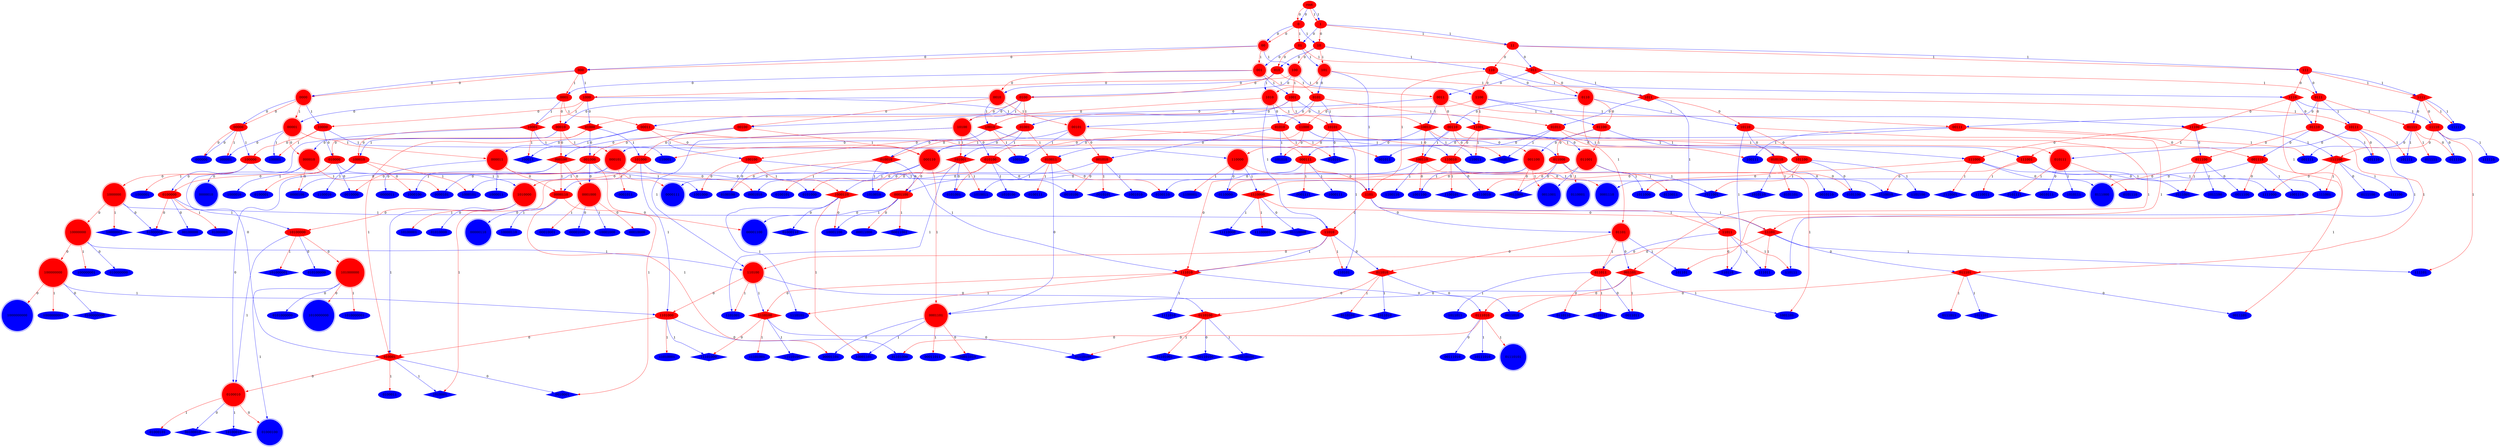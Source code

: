 digraph{ 
root  [color = red, style=filled]
0 [color = red, style=filled]
root -> 0 [color = red, label = 0] 
1 [color = red, style=filled]
root -> 1 [color = red, label = 1] 
root -> 0 [color = blue, label = 0] 
root -> 1 [color = blue, label = 1] 
00 [color = red, style=filled, shape=doublecircle]
0 -> 00 [color = red, label = 0] 
01 [color = red, style=filled]
0 -> 01 [color = red, label = 1] 
0 -> 00 [color = blue, label = 0] 
10 [color = red, style=filled]
0 -> 10 [color = blue, label = 1] 
1 -> 10 [color = red, label = 0] 
11 [color = red, style=filled]
1 -> 11 [color = red, label = 1] 
1 -> 01 [color = blue, label = 0] 
1 -> 11 [color = blue, label = 1] 
000 [color = red, style=filled]
00 -> 000 [color = red, label = 0] 
001 [color = red, style=filled, shape=doublecircle]
00 -> 001 [color = red, label = 1] 
00 -> 000 [color = blue, label = 0] 
100 [color = red, style=filled, shape=doublecircle]
00 -> 100 [color = blue, label = 1] 
010 [color = red, style=filled]
01 -> 010 [color = red, label = 0] 
011 [color = red, style=filled, shape=diamond]
01 -> 011 [color = red, label = 1] 
01 -> 001 [color = blue, label = 0] 
101 [color = red, style=filled, shape=doublecircle]
01 -> 101 [color = blue, label = 1] 
10 -> 100 [color = red, label = 0] 
10 -> 101 [color = red, label = 1] 
10 -> 010 [color = blue, label = 0] 
110 [color = red, style=filled]
10 -> 110 [color = blue, label = 1] 
11 -> 110 [color = red, label = 0] 
111 [color = red, style=filled]
11 -> 111 [color = red, label = 1] 
11 -> 011 [color = blue, label = 0] 
11 -> 111 [color = blue, label = 1] 
0000 [color = red, style=filled, shape=doublecircle]
000 -> 0000 [color = red, label = 0] 
0001 [color = red, style=filled]
000 -> 0001 [color = red, label = 1] 
000 -> 0000 [color = blue, label = 0] 
1000 [color = red, style=filled]
000 -> 1000 [color = blue, label = 1] 
0010 [color = red, style=filled, shape=doublecircle]
001 -> 0010 [color = red, label = 0] 
0011 [color = red, style=filled, shape=doublecircle]
001 -> 0011 [color = red, label = 1] 
001 -> 0001 [color = blue, label = 0] 
1001 [color = red, style=filled]
001 -> 1001 [color = blue, label = 1] 
100 -> 1000 [color = red, label = 0] 
100 -> 1001 [color = red, label = 1] 
0100 [color = red, style=filled]
100 -> 0100 [color = blue, label = 0] 
1100 [color = red, style=filled, shape=doublecircle]
100 -> 1100 [color = blue, label = 1] 
010 -> 0100 [color = red, label = 0] 
0101 [color = red, style=filled]
010 -> 0101 [color = red, label = 1] 
010 -> 0010 [color = blue, label = 0] 
1010 [color = red, style=filled, shape=doublecircle]
010 -> 1010 [color = blue, label = 1] 
0110 [color = red, style=filled, shape=doublecircle]
011 -> 0110 [color = red, label = 0] 
0111 [color = red, style=filled]
011 -> 0111 [color = red, label = 1] 
011 -> 0011 [color = blue, label = 0] 
1011 [color = red, style=filled, shape=diamond]
011 -> 1011 [color = blue, label = 1] 
101 -> 1010 [color = red, label = 0] 
101 -> 1011 [color = red, label = 1] 
101 -> 0101 [color = blue, label = 0] 
1101 [color = red, style=filled]
101 -> 1101 [color = blue, label = 1] 
110 -> 1100 [color = red, label = 0] 
110 -> 1101 [color = red, label = 1] 
110 -> 0110 [color = blue, label = 0] 
1110 [color = red, style=filled, shape=diamond]
110 -> 1110 [color = blue, label = 1] 
111 -> 1110 [color = red, label = 0] 
1111 [color = red, style=filled, shape=diamond]
111 -> 1111 [color = red, label = 1] 
111 -> 0111 [color = blue, label = 0] 
111 -> 1111 [color = blue, label = 1] 
00000 [color = red, style=filled]
0000 -> 00000 [color = red, label = 0] 
00001 [color = red, style=filled, shape=doublecircle]
0000 -> 00001 [color = red, label = 1] 
0000 -> 00000 [color = blue, label = 0] 
10000 [color = red, style=filled]
0000 -> 10000 [color = blue, label = 1] 
00010 [color = red, style=filled]
0001 -> 00010 [color = red, label = 0] 
00011 [color = red, style=filled]
0001 -> 00011 [color = red, label = 1] 
0001 -> 00001 [color = blue, label = 0] 
10001 [color = red, style=filled, shape=diamond]
0001 -> 10001 [color = blue, label = 1] 
1000 -> 10000 [color = red, label = 0] 
1000 -> 10001 [color = red, label = 1] 
01000 [color = red, style=filled, shape=diamond]
1000 -> 01000 [color = blue, label = 0] 
11000 [color = red, style=filled]
1000 -> 11000 [color = blue, label = 1] 
00100 [color = red, style=filled]
0010 -> 00100 [color = red, label = 0] 
00101 [color = red, style=filled, shape=doublecircle]
0010 -> 00101 [color = red, label = 1] 
0010 -> 00010 [color = blue, label = 0] 
10010 [color = red, style=filled, shape=diamond]
0010 -> 10010 [color = blue, label = 1] 
00110 [color = red, style=filled]
0011 -> 00110 [color = red, label = 0] 
00111 [color = red, style=filled]
0011 -> 00111 [color = red, label = 1] 
0011 -> 00011 [color = blue, label = 0] 
10011 [color = red, style=filled, shape=diamond]
0011 -> 10011 [color = blue, label = 1] 
1001 -> 10010 [color = red, label = 0] 
1001 -> 10011 [color = red, label = 1] 
01001 [color = red, style=filled]
1001 -> 01001 [color = blue, label = 0] 
11001 [color = red, style=filled, shape=diamond]
1001 -> 11001 [color = blue, label = 1] 
0100 -> 01000 [color = red, label = 0] 
0100 -> 01001 [color = red, label = 1] 
0100 -> 00100 [color = blue, label = 0] 
10100 [color = red, style=filled, shape=doublecircle]
0100 -> 10100 [color = blue, label = 1] 
1100 -> 11000 [color = red, label = 0] 
1100 -> 11001 [color = red, label = 1] 
01100 [color = red, style=filled]
1100 -> 01100 [color = blue, label = 0] 
11100 [color = red, style=filled, shape=diamond]
1100 -> 11100 [color = blue, label = 1] 
01010 [color = red, style=filled]
0101 -> 01010 [color = red, label = 0] 
01011 [color = red, style=filled]
0101 -> 01011 [color = red, label = 1] 
0101 -> 00101 [color = blue, label = 0] 
10101 [color = red, style=filled]
0101 -> 10101 [color = blue, label = 1] 
1010 -> 10100 [color = red, label = 0] 
1010 -> 10101 [color = red, label = 1] 
1010 -> 01010 [color = blue, label = 0] 
11010 [color = red, style=filled]
1010 -> 11010 [color = blue, label = 1] 
0110 -> 01100 [color = red, label = 0] 
01101 [color = red, style=filled, shape=doublecircle]
0110 -> 01101 [color = red, label = 1] 
0110 -> 00110 [color = blue, label = 0] 
10110 [color = red, style=filled]
0110 -> 10110 [color = blue, label = 1] 
01110 [color = red, style=filled]
0111 -> 01110 [color = red, label = 0] 
01111 [color = red, style=filled]
0111 -> 01111 [color = red, label = 1] 
0111 -> 00111 [color = blue, label = 0] 
10111 [color = red, style=filled]
0111 -> 10111 [color = blue, label = 1] 
1011 -> 10110 [color = red, label = 0] 
1011 -> 10111 [color = red, label = 1] 
1011 -> 01011 [color = blue, label = 0] 
11011 [color = red, style=filled]
1011 -> 11011 [color = blue, label = 1] 
1101 -> 11010 [color = red, label = 0] 
1101 -> 11011 [color = red, label = 1] 
1101 -> 01101 [color = blue, label = 0] 
11101 [color = red, style=filled, shape=diamond]
1101 -> 11101 [color = blue, label = 1] 
1110 -> 11100 [color = red, label = 0] 
1110 -> 11101 [color = red, label = 1] 
1110 -> 01110 [color = blue, label = 0] 
11110 [color = red, style=filled]
1110 -> 11110 [color = blue, label = 1] 
1111 -> 11110 [color = red, label = 0] 
11111 [color = blue, style=filled]
1111 -> 11111 [color = red, label = 1] 
1111 -> 01111 [color = blue, label = 0] 
1111 -> 11111 [color = blue, label = 1] 
000000 [color = blue, style=filled]
00000 -> 000000 [color = red, label = 0] 
000001 [color = blue, style=filled]
00000 -> 000001 [color = red, label = 1] 
00000 -> 000000 [color = blue, label = 0] 
100000 [color = red, style=filled]
00000 -> 100000 [color = blue, label = 1] 
000010 [color = red, style=filled, shape=doublecircle]
00001 -> 000010 [color = red, label = 0] 
000011 [color = red, style=filled, shape=doublecircle]
00001 -> 000011 [color = red, label = 1] 
00001 -> 000001 [color = blue, label = 0] 
100001 [color = blue, style=filled]
00001 -> 100001 [color = blue, label = 1] 
10000 -> 100000 [color = red, label = 0] 
10000 -> 100001 [color = red, label = 1] 
010000 [color = red, style=filled]
10000 -> 010000 [color = blue, label = 0] 
110000 [color = red, style=filled, shape=doublecircle]
10000 -> 110000 [color = blue, label = 1] 
000100 [color = red, style=filled, shape=diamond]
00010 -> 000100 [color = red, label = 0] 
000101 [color = red, style=filled, shape=doublecircle]
00010 -> 000101 [color = red, label = 1] 
00010 -> 000010 [color = blue, label = 0] 
100010 [color = red, style=filled]
00010 -> 100010 [color = blue, label = 1] 
000110 [color = red, style=filled, shape=doublecircle]
00011 -> 000110 [color = red, label = 0] 
000111 [color = red, style=filled]
00011 -> 000111 [color = red, label = 1] 
00011 -> 000011 [color = blue, label = 0] 
100011 [color = blue, style=filled, shape=diamond]
00011 -> 100011 [color = blue, label = 1] 
10001 -> 100010 [color = red, label = 0] 
10001 -> 100011 [color = red, label = 1] 
010001 [color = red, style=filled, shape=diamond]
10001 -> 010001 [color = blue, label = 0] 
110001 [color = blue, style=filled]
10001 -> 110001 [color = blue, label = 1] 
01000 -> 010000 [color = red, label = 0] 
01000 -> 010001 [color = red, label = 1] 
001000 [color = red, style=filled]
01000 -> 001000 [color = blue, label = 0] 
101000 [color = red, style=filled]
01000 -> 101000 [color = blue, label = 1] 
11000 -> 110000 [color = red, label = 0] 
11000 -> 110001 [color = red, label = 1] 
011000 [color = red, style=filled]
11000 -> 011000 [color = blue, label = 0] 
111000 [color = red, style=filled]
11000 -> 111000 [color = blue, label = 1] 
00100 -> 001000 [color = red, label = 0] 
00100 -> 000110 [color = red, label = 1] 
00100 -> 000100 [color = blue, label = 0] 
100100 [color = red, style=filled]
00100 -> 100100 [color = blue, label = 1] 
001010 [color = red, style=filled]
00101 -> 001010 [color = red, label = 0] 
001011 [color = blue, style=filled]
00101 -> 001011 [color = red, label = 1] 
00101 -> 000101 [color = blue, label = 0] 
100101 [color = blue, style=filled]
00101 -> 100101 [color = blue, label = 1] 
10010 -> 100100 [color = red, label = 0] 
10010 -> 100101 [color = red, label = 1] 
010010 [color = red, style=filled, shape=diamond]
10010 -> 010010 [color = blue, label = 0] 
110010 [color = red, style=filled]
10010 -> 110010 [color = blue, label = 1] 
001100 [color = red, style=filled, shape=doublecircle]
00110 -> 001100 [color = red, label = 0] 
001101 [color = red, style=filled, shape=diamond]
00110 -> 001101 [color = red, label = 1] 
00110 -> 000110 [color = blue, label = 0] 
100110 [color = red, style=filled, shape=diamond]
00110 -> 100110 [color = blue, label = 1] 
001110 [color = red, style=filled]
00111 -> 001110 [color = red, label = 0] 
001111 [color = blue, style=filled]
00111 -> 001111 [color = red, label = 1] 
00111 -> 000111 [color = blue, label = 0] 
100111 [color = blue, style=filled]
00111 -> 100111 [color = blue, label = 1] 
10011 -> 100110 [color = red, label = 0] 
10011 -> 100111 [color = red, label = 1] 
010011 [color = red, style=filled]
10011 -> 010011 [color = blue, label = 0] 
110011 [color = blue, style=filled]
10011 -> 110011 [color = blue, label = 1] 
01001 -> 010010 [color = red, label = 0] 
01001 -> 010011 [color = red, label = 1] 
01001 -> 000110 [color = blue, label = 0] 
101001 [color = red, style=filled, shape=diamond]
01001 -> 101001 [color = blue, label = 1] 
11001 -> 110010 [color = red, label = 0] 
11001 -> 110011 [color = red, label = 1] 
011001 [color = red, style=filled, shape=doublecircle]
11001 -> 011001 [color = blue, label = 0] 
111001 [color = red, style=filled]
11001 -> 111001 [color = blue, label = 1] 
10100 -> 101000 [color = red, label = 0] 
10100 -> 101001 [color = red, label = 1] 
010100 [color = red, style=filled]
10100 -> 010100 [color = blue, label = 0] 
110100 [color = red, style=filled, shape=doublecircle]
10100 -> 110100 [color = blue, label = 1] 
01100 -> 011000 [color = red, label = 0] 
01100 -> 011001 [color = red, label = 1] 
01100 -> 001100 [color = blue, label = 0] 
101100 [color = red, style=filled]
01100 -> 101100 [color = blue, label = 1] 
11100 -> 111000 [color = red, label = 0] 
11100 -> 111001 [color = red, label = 1] 
011100 [color = red, style=filled]
11100 -> 011100 [color = blue, label = 0] 
111100 [color = red, style=filled, shape=diamond]
11100 -> 111100 [color = blue, label = 1] 
01010 -> 010100 [color = red, label = 0] 
010101 [color = blue, style=filled, shape=diamond]
01010 -> 010101 [color = red, label = 1] 
01010 -> 001010 [color = blue, label = 0] 
101010 [color = blue, style=filled]
01010 -> 101010 [color = blue, label = 1] 
010110 [color = red, style=filled]
01011 -> 010110 [color = red, label = 0] 
010111 [color = red, style=filled, shape=doublecircle]
01011 -> 010111 [color = red, label = 1] 
01011 -> 001011 [color = blue, label = 0] 
101011 [color = blue, style=filled, shape=diamond]
01011 -> 101011 [color = blue, label = 1] 
10101 -> 101010 [color = red, label = 0] 
10101 -> 101011 [color = red, label = 1] 
10101 -> 010101 [color = blue, label = 0] 
110101 [color = blue, style=filled]
10101 -> 110101 [color = blue, label = 1] 
11010 -> 110100 [color = red, label = 0] 
11010 -> 110101 [color = red, label = 1] 
011010 [color = red, style=filled, shape=diamond]
11010 -> 011010 [color = blue, label = 0] 
111010 [color = red, style=filled, shape=diamond]
11010 -> 111010 [color = blue, label = 1] 
01101 -> 011010 [color = red, label = 0] 
011011 [color = red, style=filled]
01101 -> 011011 [color = red, label = 1] 
01101 -> 001101 [color = blue, label = 0] 
101101 [color = blue, style=filled]
01101 -> 101101 [color = blue, label = 1] 
10110 -> 101100 [color = red, label = 0] 
10110 -> 101101 [color = red, label = 1] 
10110 -> 010110 [color = blue, label = 0] 
110110 [color = blue, style=filled, shape=diamond]
10110 -> 110110 [color = blue, label = 1] 
01110 -> 011100 [color = red, label = 0] 
011101 [color = red, style=filled, shape=diamond]
01110 -> 011101 [color = red, label = 1] 
01110 -> 001110 [color = blue, label = 0] 
101110 [color = blue, style=filled]
01110 -> 101110 [color = blue, label = 1] 
011110 [color = blue, style=filled]
01111 -> 011110 [color = red, label = 0] 
011111 [color = blue, style=filled]
01111 -> 011111 [color = red, label = 1] 
01111 -> 001111 [color = blue, label = 0] 
101111 [color = blue, style=filled]
01111 -> 101111 [color = blue, label = 1] 
10111 -> 101110 [color = red, label = 0] 
10111 -> 101111 [color = red, label = 1] 
10111 -> 010111 [color = blue, label = 0] 
110111 [color = blue, style=filled]
10111 -> 110111 [color = blue, label = 1] 
11011 -> 110110 [color = red, label = 0] 
11011 -> 110111 [color = red, label = 1] 
11011 -> 011011 [color = blue, label = 0] 
111011 [color = blue, style=filled]
11011 -> 111011 [color = blue, label = 1] 
11101 -> 111010 [color = red, label = 0] 
11101 -> 111011 [color = red, label = 1] 
11101 -> 011101 [color = blue, label = 0] 
111101 [color = blue, style=filled]
11101 -> 111101 [color = blue, label = 1] 
11110 -> 111100 [color = red, label = 0] 
11110 -> 111101 [color = red, label = 1] 
11110 -> 011110 [color = blue, label = 0] 
111110 [color = blue, style=filled]
11110 -> 111110 [color = blue, label = 1] 
1000000 [color = red, style=filled, shape=doublecircle]
100000 -> 1000000 [color = red, label = 0] 
1000001 [color = blue, style=filled]
100000 -> 1000001 [color = red, label = 1] 
0100000 [color = red, style=filled]
100000 -> 0100000 [color = blue, label = 0] 
100000 -> 1101 [color = blue, label = 1] 
0000100 [color = blue, style=filled]
000010 -> 0000100 [color = red, label = 0] 
0000101 [color = blue, style=filled]
000010 -> 0000101 [color = red, label = 1] 
0000010 [color = blue, style=filled, shape=doublecircle]
000010 -> 0000010 [color = blue, label = 0] 
1000010 [color = blue, style=filled]
000010 -> 1000010 [color = blue, label = 1] 
0000110 [color = red, style=filled]
000011 -> 0000110 [color = red, label = 0] 
0000111 [color = blue, style=filled, shape=doublecircle]
000011 -> 0000111 [color = red, label = 1] 
0000011 [color = blue, style=filled]
000011 -> 0000011 [color = blue, label = 0] 
1000011 [color = blue, style=filled]
000011 -> 1000011 [color = blue, label = 1] 
010000 -> 0100000 [color = red, label = 0] 
0100001 [color = blue, style=filled]
010000 -> 0100001 [color = red, label = 1] 
0010000 [color = blue, style=filled]
010000 -> 0010000 [color = blue, label = 0] 
1010000 [color = red, style=filled, shape=doublecircle]
010000 -> 1010000 [color = blue, label = 1] 
110000 -> 1101 [color = red, label = 0] 
1100001 [color = blue, style=filled]
110000 -> 1100001 [color = red, label = 1] 
0110000 [color = blue, style=filled]
110000 -> 0110000 [color = blue, label = 0] 
1110000 [color = red, style=filled, shape=diamond]
110000 -> 1110000 [color = blue, label = 1] 
0001000 [color = red, style=filled, shape=doublecircle]
000100 -> 0001000 [color = red, label = 0] 
000100 -> 0000110 [color = red, label = 1] 
000100 -> 0000100 [color = blue, label = 0] 
1000100 [color = blue, style=filled]
000100 -> 1000100 [color = blue, label = 1] 
0001010 [color = blue, style=filled]
000101 -> 0001010 [color = red, label = 0] 
0001011 [color = blue, style=filled]
000101 -> 0001011 [color = red, label = 1] 
000101 -> 0000101 [color = blue, label = 0] 
1000101 [color = blue, style=filled]
000101 -> 1000101 [color = blue, label = 1] 
100010 -> 1000100 [color = red, label = 0] 
100010 -> 1000101 [color = red, label = 1] 
0100010 [color = red, style=filled, shape=doublecircle]
100010 -> 0100010 [color = blue, label = 0] 
1100010 [color = blue, style=filled]
100010 -> 1100010 [color = blue, label = 1] 
0001100 [color = red, style=filled]
000110 -> 0001100 [color = red, label = 0] 
0001101 [color = red, style=filled, shape=doublecircle]
000110 -> 0001101 [color = red, label = 1] 
000110 -> 0000110 [color = blue, label = 0] 
1000110 [color = red, style=filled, shape=diamond]
000110 -> 1000110 [color = blue, label = 1] 
0001110 [color = blue, style=filled, shape=doublecircle]
000111 -> 0001110 [color = red, label = 0] 
0001111 [color = blue, style=filled, shape=diamond]
000111 -> 0001111 [color = red, label = 1] 
000111 -> 0000111 [color = blue, label = 0] 
1000111 [color = blue, style=filled]
000111 -> 1000111 [color = blue, label = 1] 
010001 -> 0100010 [color = red, label = 0] 
0100011 [color = blue, style=filled]
010001 -> 0100011 [color = red, label = 1] 
0010001 [color = blue, style=filled, shape=diamond]
010001 -> 0010001 [color = blue, label = 0] 
1010001 [color = blue, style=filled, shape=diamond]
010001 -> 1010001 [color = blue, label = 1] 
001000 -> 0010000 [color = red, label = 0] 
001000 -> 0010001 [color = red, label = 1] 
001000 -> 0001000 [color = blue, label = 0] 
1001000 [color = blue, style=filled]
001000 -> 1001000 [color = blue, label = 1] 
101000 -> 1010000 [color = red, label = 0] 
101000 -> 1010001 [color = red, label = 1] 
0101000 [color = blue, style=filled]
101000 -> 0101000 [color = blue, label = 0] 
1101000 [color = red, style=filled]
101000 -> 1101000 [color = blue, label = 1] 
011000 -> 0110000 [color = red, label = 0] 
0110001 [color = blue, style=filled, shape=doublecircle]
011000 -> 0110001 [color = red, label = 1] 
0011000 [color = blue, style=filled, shape=diamond]
011000 -> 0011000 [color = blue, label = 0] 
1011000 [color = blue, style=filled]
011000 -> 1011000 [color = blue, label = 1] 
111000 -> 1110000 [color = red, label = 0] 
1110001 [color = blue, style=filled, shape=diamond]
111000 -> 1110001 [color = red, label = 1] 
0111000 [color = blue, style=filled, shape=doublecircle]
111000 -> 0111000 [color = blue, label = 0] 
1111000 [color = blue, style=filled]
111000 -> 1111000 [color = blue, label = 1] 
100100 -> 1001000 [color = red, label = 0] 
100100 -> 1000110 [color = red, label = 1] 
0100100 [color = blue, style=filled]
100100 -> 0100100 [color = blue, label = 0] 
100100 -> 111010 [color = blue, label = 1] 
0010100 [color = blue, style=filled]
001010 -> 0010100 [color = red, label = 0] 
0010101 [color = blue, style=filled, shape=diamond]
001010 -> 0010101 [color = red, label = 1] 
001010 -> 0001010 [color = blue, label = 0] 
1001010 [color = blue, style=filled]
001010 -> 1001010 [color = blue, label = 1] 
010010 -> 0100100 [color = red, label = 0] 
0100101 [color = blue, style=filled]
010010 -> 0100101 [color = red, label = 1] 
010010 -> 0001100 [color = blue, label = 0] 
1010010 [color = blue, style=filled]
010010 -> 1010010 [color = blue, label = 1] 
110010 -> 111010 [color = red, label = 0] 
1100101 [color = blue, style=filled, shape=diamond]
110010 -> 1100101 [color = red, label = 1] 
0110010 [color = blue, style=filled]
110010 -> 0110010 [color = blue, label = 0] 
1110010 [color = blue, style=filled, shape=diamond]
110010 -> 1110010 [color = blue, label = 1] 
001100 -> 0011000 [color = red, label = 0] 
0011001 [color = blue, style=filled, shape=doublecircle]
001100 -> 0011001 [color = red, label = 1] 
001100 -> 0001100 [color = blue, label = 0] 
1001100 [color = blue, style=filled]
001100 -> 1001100 [color = blue, label = 1] 
0011010 [color = blue, style=filled]
001101 -> 0011010 [color = red, label = 0] 
0011011 [color = blue, style=filled]
001101 -> 0011011 [color = red, label = 1] 
001101 -> 0001101 [color = blue, label = 0] 
1001101 [color = blue, style=filled]
001101 -> 1001101 [color = blue, label = 1] 
100110 -> 1001100 [color = red, label = 0] 
100110 -> 1001101 [color = red, label = 1] 
0100110 [color = blue, style=filled]
100110 -> 0100110 [color = blue, label = 0] 
1100110 [color = blue, style=filled]
100110 -> 1100110 [color = blue, label = 1] 
0011100 [color = blue, style=filled]
001110 -> 0011100 [color = red, label = 0] 
0011101 [color = blue, style=filled]
001110 -> 0011101 [color = red, label = 1] 
001110 -> 0001110 [color = blue, label = 0] 
1001110 [color = blue, style=filled]
001110 -> 1001110 [color = blue, label = 1] 
010011 -> 0100110 [color = red, label = 0] 
0100111 [color = blue, style=filled]
010011 -> 0100111 [color = red, label = 1] 
010011 -> 0001101 [color = blue, label = 0] 
1010011 [color = blue, style=filled]
010011 -> 1010011 [color = blue, label = 1] 
101001 -> 1010010 [color = red, label = 0] 
101001 -> 1010011 [color = red, label = 1] 
0101001 [color = blue, style=filled]
101001 -> 0101001 [color = blue, label = 0] 
1101001 [color = blue, style=filled]
101001 -> 1101001 [color = blue, label = 1] 
011001 -> 0110010 [color = red, label = 0] 
0110011 [color = blue, style=filled]
011001 -> 0110011 [color = red, label = 1] 
011001 -> 0011001 [color = blue, label = 0] 
1011001 [color = blue, style=filled, shape=diamond]
011001 -> 1011001 [color = blue, label = 1] 
111001 -> 1110010 [color = red, label = 0] 
1110011 [color = blue, style=filled]
111001 -> 1110011 [color = red, label = 1] 
0111001 [color = blue, style=filled, shape=diamond]
111001 -> 0111001 [color = blue, label = 0] 
1111001 [color = blue, style=filled]
111001 -> 1111001 [color = blue, label = 1] 
010100 -> 0101000 [color = red, label = 0] 
010100 -> 0101001 [color = red, label = 1] 
010100 -> 0010100 [color = blue, label = 0] 
1010100 [color = blue, style=filled]
010100 -> 1010100 [color = blue, label = 1] 
110100 -> 1101000 [color = red, label = 0] 
110100 -> 1101001 [color = red, label = 1] 
0110100 [color = red, style=filled, shape=diamond]
110100 -> 0110100 [color = blue, label = 0] 
1110100 [color = red, style=filled, shape=diamond]
110100 -> 1110100 [color = blue, label = 1] 
101100 -> 1011000 [color = red, label = 0] 
101100 -> 1011001 [color = red, label = 1] 
0101100 [color = blue, style=filled]
101100 -> 0101100 [color = blue, label = 0] 
1101100 [color = blue, style=filled]
101100 -> 1101100 [color = blue, label = 1] 
011100 -> 0111000 [color = red, label = 0] 
011100 -> 0111001 [color = red, label = 1] 
011100 -> 0011100 [color = blue, label = 0] 
1011100 [color = blue, style=filled]
011100 -> 1011100 [color = blue, label = 1] 
111100 -> 1111000 [color = red, label = 0] 
111100 -> 1111001 [color = red, label = 1] 
0111100 [color = blue, style=filled]
111100 -> 0111100 [color = blue, label = 0] 
1111100 [color = blue, style=filled]
111100 -> 1111100 [color = blue, label = 1] 
010110 -> 0101100 [color = red, label = 0] 
0101101 [color = blue, style=filled]
010110 -> 0101101 [color = red, label = 1] 
0010110 [color = blue, style=filled]
010110 -> 0010110 [color = blue, label = 0] 
1010110 [color = blue, style=filled, shape=diamond]
010110 -> 1010110 [color = blue, label = 1] 
0101110 [color = blue, style=filled]
010111 -> 0101110 [color = red, label = 0] 
0101111 [color = blue, style=filled, shape=diamond]
010111 -> 0101111 [color = red, label = 1] 
0010111 [color = blue, style=filled]
010111 -> 0010111 [color = blue, label = 0] 
1010111 [color = blue, style=filled]
010111 -> 1010111 [color = blue, label = 1] 
011010 -> 0110100 [color = red, label = 0] 
0110101 [color = blue, style=filled, shape=diamond]
011010 -> 0110101 [color = red, label = 1] 
011010 -> 0011010 [color = blue, label = 0] 
1011010 [color = blue, style=filled, shape=diamond]
011010 -> 1011010 [color = blue, label = 1] 
111010 -> 1110100 [color = red, label = 0] 
1110101 [color = blue, style=filled]
111010 -> 1110101 [color = red, label = 1] 
0111010 [color = red, style=filled]
111010 -> 0111010 [color = blue, label = 0] 
1111010 [color = blue, style=filled, shape=diamond]
111010 -> 1111010 [color = blue, label = 1] 
0110110 [color = blue, style=filled, shape=diamond]
011011 -> 0110110 [color = red, label = 0] 
0110111 [color = blue, style=filled, shape=diamond]
011011 -> 0110111 [color = red, label = 1] 
011011 -> 0011011 [color = blue, label = 0] 
1011011 [color = blue, style=filled]
011011 -> 1011011 [color = blue, label = 1] 
011101 -> 0111010 [color = red, label = 0] 
0111011 [color = blue, style=filled]
011101 -> 0111011 [color = red, label = 1] 
011101 -> 0011101 [color = blue, label = 0] 
1011101 [color = blue, style=filled, shape=diamond]
011101 -> 1011101 [color = blue, label = 1] 
10000000 [color = red, style=filled, shape=doublecircle]
1000000 -> 10000000 [color = red, label = 0] 
10000001 [color = blue, style=filled, shape=diamond]
1000000 -> 10000001 [color = red, label = 1] 
01000000 [color = blue, style=filled, shape=diamond]
1000000 -> 01000000 [color = blue, label = 0] 
1000000 -> 11010 [color = blue, label = 1] 
0100000 -> 01000000 [color = red, label = 0] 
01000001 [color = blue, style=filled]
0100000 -> 01000001 [color = red, label = 1] 
00100000 [color = blue, style=filled]
0100000 -> 00100000 [color = blue, label = 0] 
10100000 [color = red, style=filled]
0100000 -> 10100000 [color = blue, label = 1] 
00001100 [color = blue, style=filled, shape=doublecircle]
0000110 -> 00001100 [color = red, label = 0] 
00001101 [color = blue, style=filled]
0000110 -> 00001101 [color = red, label = 1] 
00000110 [color = blue, style=filled, shape=doublecircle]
0000110 -> 00000110 [color = blue, label = 0] 
10000110 [color = blue, style=filled]
0000110 -> 10000110 [color = blue, label = 1] 
1010000 -> 10100000 [color = red, label = 0] 
10100001 [color = blue, style=filled]
1010000 -> 10100001 [color = red, label = 1] 
01010000 [color = blue, style=filled]
1010000 -> 01010000 [color = blue, label = 0] 
1010000 -> 010001 [color = blue, label = 1] 
1110000 -> 11101 [color = red, label = 0] 
11100001 [color = blue, style=filled]
1110000 -> 11100001 [color = red, label = 1] 
01110000 [color = blue, style=filled, shape=diamond]
1110000 -> 01110000 [color = blue, label = 0] 
11110000 [color = blue, style=filled, shape=diamond]
1110000 -> 11110000 [color = blue, label = 1] 
00010000 [color = blue, style=filled]
0001000 -> 00010000 [color = red, label = 0] 
00010001 [color = blue, style=filled]
0001000 -> 00010001 [color = red, label = 1] 
00001000 [color = blue, style=filled]
0001000 -> 00001000 [color = blue, label = 0] 
10001000 [color = blue, style=filled]
0001000 -> 10001000 [color = blue, label = 1] 
01000100 [color = blue, style=filled, shape=doublecircle]
0100010 -> 01000100 [color = red, label = 0] 
01000101 [color = blue, style=filled]
0100010 -> 01000101 [color = red, label = 1] 
00100010 [color = blue, style=filled, shape=diamond]
0100010 -> 00100010 [color = blue, label = 0] 
10100010 [color = blue, style=filled, shape=diamond]
0100010 -> 10100010 [color = blue, label = 1] 
00011000 [color = blue, style=filled]
0001100 -> 00011000 [color = red, label = 0] 
00011001 [color = blue, style=filled, shape=diamond]
0001100 -> 00011001 [color = red, label = 1] 
0001100 -> 00001100 [color = blue, label = 0] 
10001100 [color = blue, style=filled]
0001100 -> 10001100 [color = blue, label = 1] 
00011010 [color = blue, style=filled, shape=diamond]
0001101 -> 00011010 [color = red, label = 0] 
00011011 [color = blue, style=filled]
0001101 -> 00011011 [color = red, label = 1] 
0001101 -> 00001101 [color = blue, label = 0] 
10001101 [color = blue, style=filled]
0001101 -> 10001101 [color = blue, label = 1] 
1000110 -> 10001100 [color = red, label = 0] 
1000110 -> 10001101 [color = red, label = 1] 
01000110 [color = blue, style=filled, shape=diamond]
1000110 -> 01000110 [color = blue, label = 0] 
1000110 -> 1110101 [color = blue, label = 1] 
1101000 -> 010001 [color = red, label = 0] 
11010001 [color = blue, style=filled]
1101000 -> 11010001 [color = red, label = 1] 
01101000 [color = blue, style=filled]
1101000 -> 01101000 [color = blue, label = 0] 
11101000 [color = blue, style=filled, shape=diamond]
1101000 -> 11101000 [color = blue, label = 1] 
0110100 -> 01101000 [color = red, label = 0] 
01101001 [color = blue, style=filled, shape=diamond]
0110100 -> 01101001 [color = red, label = 1] 
00110100 [color = blue, style=filled, shape=diamond]
0110100 -> 00110100 [color = blue, label = 0] 
10110100 [color = blue, style=filled, shape=diamond]
0110100 -> 10110100 [color = blue, label = 1] 
1110100 -> 11101000 [color = red, label = 0] 
11101001 [color = blue, style=filled]
1110100 -> 11101001 [color = red, label = 1] 
01110100 [color = blue, style=filled, shape=diamond]
1110100 -> 01110100 [color = blue, label = 0] 
11110100 [color = blue, style=filled, shape=diamond]
1110100 -> 11110100 [color = blue, label = 1] 
0111010 -> 01110100 [color = red, label = 0] 
01110101 [color = blue, style=filled, shape=doublecircle]
0111010 -> 01110101 [color = red, label = 1] 
00111010 [color = blue, style=filled]
0111010 -> 00111010 [color = blue, label = 0] 
10111010 [color = blue, style=filled]
0111010 -> 10111010 [color = blue, label = 1] 
100000000 [color = red, style=filled, shape=doublecircle]
10000000 -> 100000000 [color = red, label = 0] 
100000001 [color = blue, style=filled]
10000000 -> 100000001 [color = red, label = 1] 
010000000 [color = blue, style=filled]
10000000 -> 010000000 [color = blue, label = 0] 
10000000 -> 110100 [color = blue, label = 1] 
101000000 [color = red, style=filled, shape=doublecircle]
10100000 -> 101000000 [color = red, label = 0] 
101000001 [color = blue, style=filled, shape=diamond]
10100000 -> 101000001 [color = red, label = 1] 
010100000 [color = blue, style=filled]
10100000 -> 010100000 [color = blue, label = 0] 
10100000 -> 0100010 [color = blue, label = 1] 
1000000000 [color = blue, style=filled, shape=doublecircle]
100000000 -> 1000000000 [color = red, label = 0] 
1000000001 [color = blue, style=filled]
100000000 -> 1000000001 [color = red, label = 1] 
0100000000 [color = blue, style=filled, shape=diamond]
100000000 -> 0100000000 [color = blue, label = 0] 
100000000 -> 1101000 [color = blue, label = 1] 
1010000000 [color = blue, style=filled, shape=doublecircle]
101000000 -> 1010000000 [color = red, label = 0] 
1010000001 [color = blue, style=filled]
101000000 -> 1010000001 [color = red, label = 1] 
0101000000 [color = blue, style=filled]
101000000 -> 0101000000 [color = blue, label = 0] 
101000000 -> 01000100 [color = blue, label = 1] 
} 
